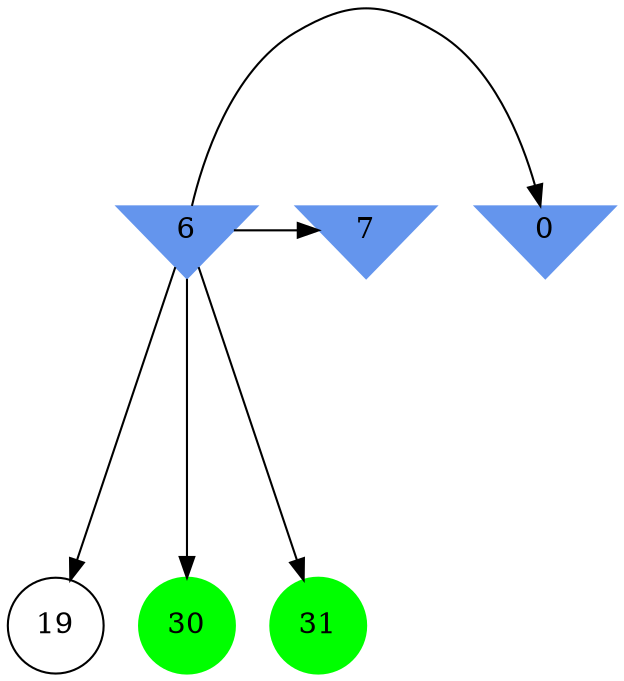 digraph brain {
	ranksep=2.0;
	0 [shape=invtriangle,style=filled,color=cornflowerblue];
	6 [shape=invtriangle,style=filled,color=cornflowerblue];
	7 [shape=invtriangle,style=filled,color=cornflowerblue];
	19 [shape=circle,color=black];
	30 [shape=circle,style=filled,color=green];
	31 [shape=circle,style=filled,color=green];
	6	->	30;
	6	->	19;
	6	->	7;
	6	->	31;
	6	->	0;
	{ rank=same; 0; 6; 7; }
	{ rank=same; 19; }
	{ rank=same; 30; 31; }
}
